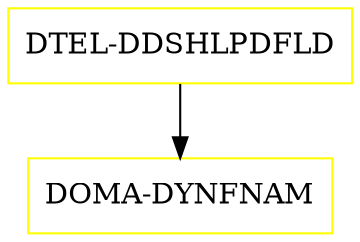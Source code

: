 digraph G {
  "DTEL-DDSHLPDFLD" [shape=box,color=yellow];
  "DOMA-DYNFNAM" [shape=box,color=yellow,URL="./DOMA_DYNFNAM.html"];
  "DTEL-DDSHLPDFLD" -> "DOMA-DYNFNAM";
}
